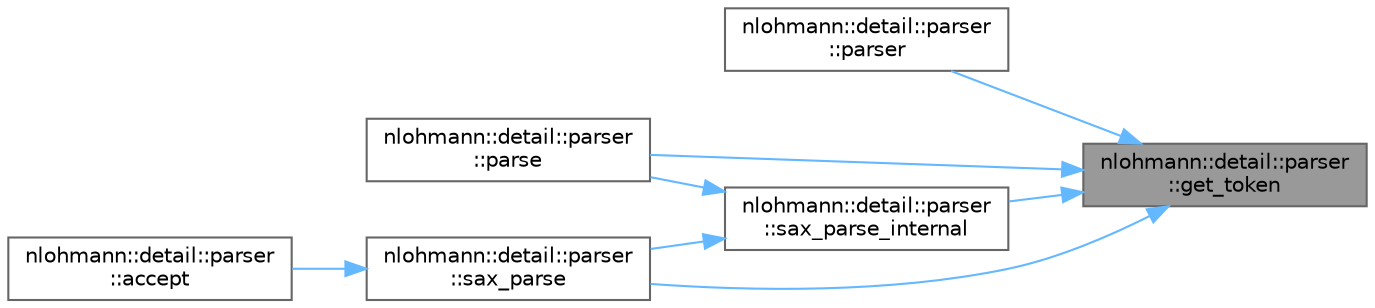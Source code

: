 digraph "nlohmann::detail::parser::get_token"
{
 // LATEX_PDF_SIZE
  bgcolor="transparent";
  edge [fontname=Helvetica,fontsize=10,labelfontname=Helvetica,labelfontsize=10];
  node [fontname=Helvetica,fontsize=10,shape=box,height=0.2,width=0.4];
  rankdir="RL";
  Node1 [label="nlohmann::detail::parser\l::get_token",height=0.2,width=0.4,color="gray40", fillcolor="grey60", style="filled", fontcolor="black",tooltip="get next token from lexer"];
  Node1 -> Node2 [dir="back",color="steelblue1",style="solid"];
  Node2 [label="nlohmann::detail::parser\l::parser",height=0.2,width=0.4,color="grey40", fillcolor="white", style="filled",URL="$a01999.html#a33b852bf63cba58310d9c0d1242cfb12",tooltip="a parser reading from an input adapter"];
  Node1 -> Node3 [dir="back",color="steelblue1",style="solid"];
  Node3 [label="nlohmann::detail::parser\l::parse",height=0.2,width=0.4,color="grey40", fillcolor="white", style="filled",URL="$a01999.html#a75fb9145ea85f1ad9cc14f61981e1111",tooltip="public parser interface"];
  Node1 -> Node4 [dir="back",color="steelblue1",style="solid"];
  Node4 [label="nlohmann::detail::parser\l::sax_parse",height=0.2,width=0.4,color="grey40", fillcolor="white", style="filled",URL="$a01999.html#a073b8313a5194aac3a7d5da0d935788c",tooltip=" "];
  Node4 -> Node5 [dir="back",color="steelblue1",style="solid"];
  Node5 [label="nlohmann::detail::parser\l::accept",height=0.2,width=0.4,color="grey40", fillcolor="white", style="filled",URL="$a01999.html#a39784a586867c05388cb0adca0fd72b5",tooltip="public accept interface"];
  Node1 -> Node6 [dir="back",color="steelblue1",style="solid"];
  Node6 [label="nlohmann::detail::parser\l::sax_parse_internal",height=0.2,width=0.4,color="grey40", fillcolor="white", style="filled",URL="$a01999.html#a678fdebccc8ddd3242c67b6bce2f8f1a",tooltip=" "];
  Node6 -> Node3 [dir="back",color="steelblue1",style="solid"];
  Node6 -> Node4 [dir="back",color="steelblue1",style="solid"];
}
